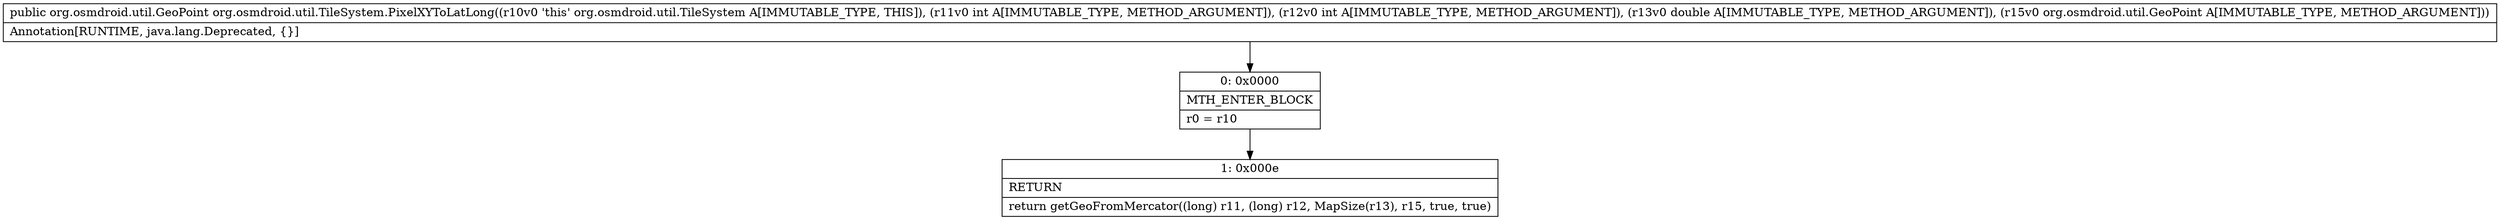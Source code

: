 digraph "CFG fororg.osmdroid.util.TileSystem.PixelXYToLatLong(IIDLorg\/osmdroid\/util\/GeoPoint;)Lorg\/osmdroid\/util\/GeoPoint;" {
Node_0 [shape=record,label="{0\:\ 0x0000|MTH_ENTER_BLOCK\l|r0 = r10\l}"];
Node_1 [shape=record,label="{1\:\ 0x000e|RETURN\l|return getGeoFromMercator((long) r11, (long) r12, MapSize(r13), r15, true, true)\l}"];
MethodNode[shape=record,label="{public org.osmdroid.util.GeoPoint org.osmdroid.util.TileSystem.PixelXYToLatLong((r10v0 'this' org.osmdroid.util.TileSystem A[IMMUTABLE_TYPE, THIS]), (r11v0 int A[IMMUTABLE_TYPE, METHOD_ARGUMENT]), (r12v0 int A[IMMUTABLE_TYPE, METHOD_ARGUMENT]), (r13v0 double A[IMMUTABLE_TYPE, METHOD_ARGUMENT]), (r15v0 org.osmdroid.util.GeoPoint A[IMMUTABLE_TYPE, METHOD_ARGUMENT]))  | Annotation[RUNTIME, java.lang.Deprecated, \{\}]\l}"];
MethodNode -> Node_0;
Node_0 -> Node_1;
}

